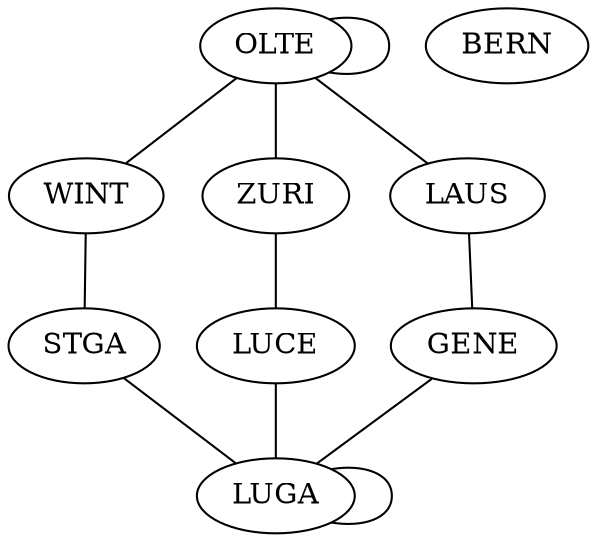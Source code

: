 graph G{
	OLTE [pos="0,0!"];
	WINT [pos="5,0!"];
	ZURI [pos="3,-1!"];
	STGA [pos="6,-1.25!"];
	LUCE [pos="3,-3!"];
	BERN [pos="1,-3.5!"];
	LAUS [pos="-1,-4.5!"];
	GENE [pos="-1.5,-6!"];
	LUGA [pos="3,-5.75!"];
LUGA--LUGA;
LUCE--LUGA;
STGA--LUGA;
GENE--LUGA;
LAUS--GENE;
ZURI--LUCE;
WINT--STGA;
OLTE--WINT;
OLTE--ZURI;
OLTE--LAUS;
OLTE--OLTE;
}
